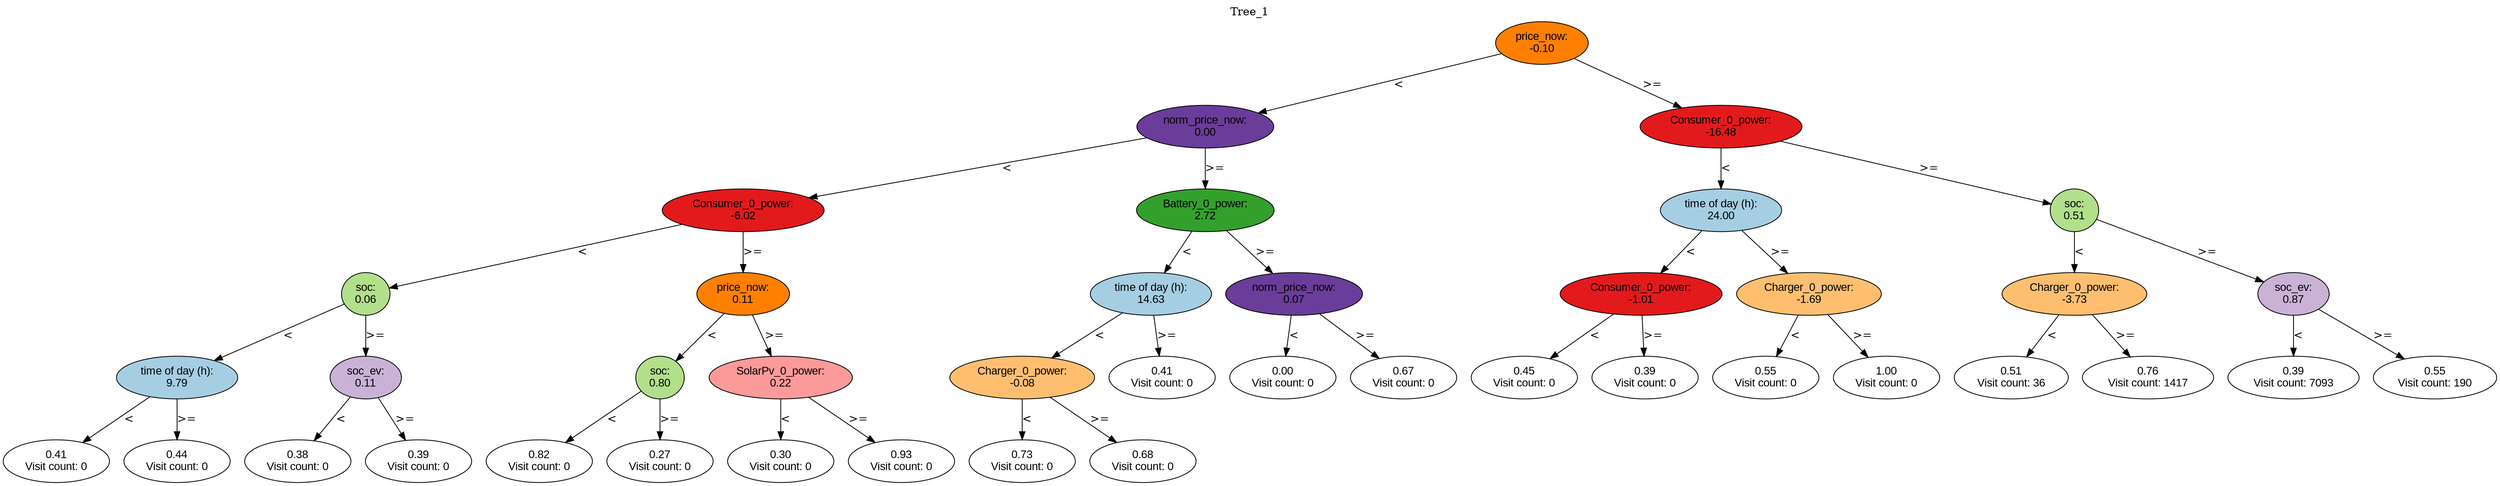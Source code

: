 digraph BST {
    node [fontname="Arial" style=filled colorscheme=paired12];
    0 [ label = "price_now:
-0.10" fillcolor=8];
    1 [ label = "norm_price_now:
0.00" fillcolor=10];
    2 [ label = "Consumer_0_power:
-6.02" fillcolor=6];
    3 [ label = "soc:
0.06" fillcolor=3];
    4 [ label = "time of day (h):
9.79" fillcolor=1];
    5 [ label = "0.41
Visit count: 0" fillcolor=white];
    6 [ label = "0.44
Visit count: 0" fillcolor=white];
    7 [ label = "soc_ev:
0.11" fillcolor=9];
    8 [ label = "0.38
Visit count: 0" fillcolor=white];
    9 [ label = "0.39
Visit count: 0" fillcolor=white];
    10 [ label = "price_now:
0.11" fillcolor=8];
    11 [ label = "soc:
0.80" fillcolor=3];
    12 [ label = "0.82
Visit count: 0" fillcolor=white];
    13 [ label = "0.27
Visit count: 0" fillcolor=white];
    14 [ label = "SolarPv_0_power:
0.22" fillcolor=5];
    15 [ label = "0.30
Visit count: 0" fillcolor=white];
    16 [ label = "0.93
Visit count: 0" fillcolor=white];
    17 [ label = "Battery_0_power:
2.72" fillcolor=4];
    18 [ label = "time of day (h):
14.63" fillcolor=1];
    19 [ label = "Charger_0_power:
-0.08" fillcolor=7];
    20 [ label = "0.73
Visit count: 0" fillcolor=white];
    21 [ label = "0.68
Visit count: 0" fillcolor=white];
    22 [ label = "0.41
Visit count: 0" fillcolor=white];
    23 [ label = "norm_price_now:
0.07" fillcolor=10];
    24 [ label = "0.00
Visit count: 0" fillcolor=white];
    25 [ label = "0.67
Visit count: 0" fillcolor=white];
    26 [ label = "Consumer_0_power:
-16.48" fillcolor=6];
    27 [ label = "time of day (h):
24.00" fillcolor=1];
    28 [ label = "Consumer_0_power:
-1.01" fillcolor=6];
    29 [ label = "0.45
Visit count: 0" fillcolor=white];
    30 [ label = "0.39
Visit count: 0" fillcolor=white];
    31 [ label = "Charger_0_power:
-1.69" fillcolor=7];
    32 [ label = "0.55
Visit count: 0" fillcolor=white];
    33 [ label = "1.00
Visit count: 0" fillcolor=white];
    34 [ label = "soc:
0.51" fillcolor=3];
    35 [ label = "Charger_0_power:
-3.73" fillcolor=7];
    36 [ label = "0.51
Visit count: 36" fillcolor=white];
    37 [ label = "0.76
Visit count: 1417" fillcolor=white];
    38 [ label = "soc_ev:
0.87" fillcolor=9];
    39 [ label = "0.39
Visit count: 7093" fillcolor=white];
    40 [ label = "0.55
Visit count: 190" fillcolor=white];

    0  -> 1[ label = "<"];
    0  -> 26[ label = ">="];
    1  -> 2[ label = "<"];
    1  -> 17[ label = ">="];
    2  -> 3[ label = "<"];
    2  -> 10[ label = ">="];
    3  -> 4[ label = "<"];
    3  -> 7[ label = ">="];
    4  -> 5[ label = "<"];
    4  -> 6[ label = ">="];
    7  -> 8[ label = "<"];
    7  -> 9[ label = ">="];
    10  -> 11[ label = "<"];
    10  -> 14[ label = ">="];
    11  -> 12[ label = "<"];
    11  -> 13[ label = ">="];
    14  -> 15[ label = "<"];
    14  -> 16[ label = ">="];
    17  -> 18[ label = "<"];
    17  -> 23[ label = ">="];
    18  -> 19[ label = "<"];
    18  -> 22[ label = ">="];
    19  -> 20[ label = "<"];
    19  -> 21[ label = ">="];
    23  -> 24[ label = "<"];
    23  -> 25[ label = ">="];
    26  -> 27[ label = "<"];
    26  -> 34[ label = ">="];
    27  -> 28[ label = "<"];
    27  -> 31[ label = ">="];
    28  -> 29[ label = "<"];
    28  -> 30[ label = ">="];
    31  -> 32[ label = "<"];
    31  -> 33[ label = ">="];
    34  -> 35[ label = "<"];
    34  -> 38[ label = ">="];
    35  -> 36[ label = "<"];
    35  -> 37[ label = ">="];
    38  -> 39[ label = "<"];
    38  -> 40[ label = ">="];

    labelloc="t";
    label="Tree_1";
}